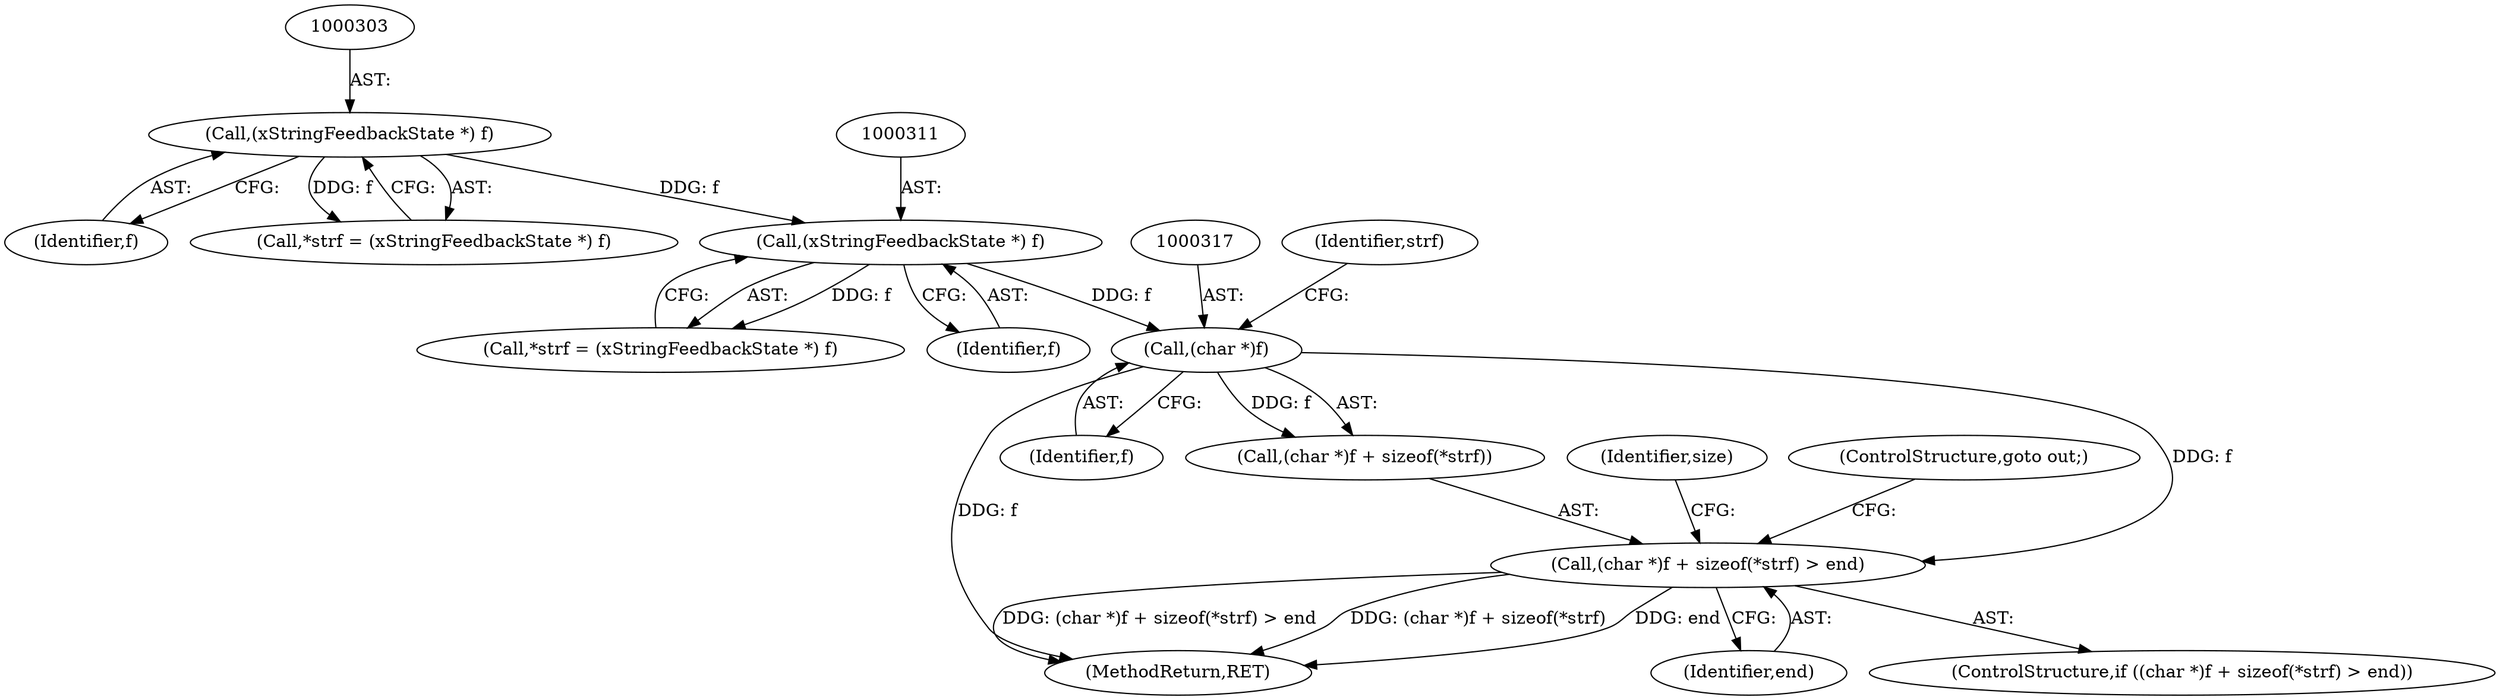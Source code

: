 digraph "0_libXi_19a9cd607de73947fcfb104682f203ffe4e1f4e5_1@pointer" {
"1000314" [label="(Call,(char *)f + sizeof(*strf) > end)"];
"1000316" [label="(Call,(char *)f)"];
"1000310" [label="(Call,(xStringFeedbackState *) f)"];
"1000302" [label="(Call,(xStringFeedbackState *) f)"];
"1000322" [label="(Identifier,end)"];
"1000321" [label="(Identifier,strf)"];
"1000318" [label="(Identifier,f)"];
"1000325" [label="(Identifier,size)"];
"1000316" [label="(Call,(char *)f)"];
"1000312" [label="(Identifier,f)"];
"1000302" [label="(Call,(xStringFeedbackState *) f)"];
"1000775" [label="(MethodReturn,RET)"];
"1000304" [label="(Identifier,f)"];
"1000308" [label="(Call,*strf = (xStringFeedbackState *) f)"];
"1000314" [label="(Call,(char *)f + sizeof(*strf) > end)"];
"1000310" [label="(Call,(xStringFeedbackState *) f)"];
"1000323" [label="(ControlStructure,goto out;)"];
"1000300" [label="(Call,*strf = (xStringFeedbackState *) f)"];
"1000313" [label="(ControlStructure,if ((char *)f + sizeof(*strf) > end))"];
"1000315" [label="(Call,(char *)f + sizeof(*strf))"];
"1000314" -> "1000313"  [label="AST: "];
"1000314" -> "1000322"  [label="CFG: "];
"1000315" -> "1000314"  [label="AST: "];
"1000322" -> "1000314"  [label="AST: "];
"1000323" -> "1000314"  [label="CFG: "];
"1000325" -> "1000314"  [label="CFG: "];
"1000314" -> "1000775"  [label="DDG: (char *)f + sizeof(*strf)"];
"1000314" -> "1000775"  [label="DDG: end"];
"1000314" -> "1000775"  [label="DDG: (char *)f + sizeof(*strf) > end"];
"1000316" -> "1000314"  [label="DDG: f"];
"1000316" -> "1000315"  [label="AST: "];
"1000316" -> "1000318"  [label="CFG: "];
"1000317" -> "1000316"  [label="AST: "];
"1000318" -> "1000316"  [label="AST: "];
"1000321" -> "1000316"  [label="CFG: "];
"1000316" -> "1000775"  [label="DDG: f"];
"1000316" -> "1000315"  [label="DDG: f"];
"1000310" -> "1000316"  [label="DDG: f"];
"1000310" -> "1000308"  [label="AST: "];
"1000310" -> "1000312"  [label="CFG: "];
"1000311" -> "1000310"  [label="AST: "];
"1000312" -> "1000310"  [label="AST: "];
"1000308" -> "1000310"  [label="CFG: "];
"1000310" -> "1000308"  [label="DDG: f"];
"1000302" -> "1000310"  [label="DDG: f"];
"1000302" -> "1000300"  [label="AST: "];
"1000302" -> "1000304"  [label="CFG: "];
"1000303" -> "1000302"  [label="AST: "];
"1000304" -> "1000302"  [label="AST: "];
"1000300" -> "1000302"  [label="CFG: "];
"1000302" -> "1000300"  [label="DDG: f"];
}
